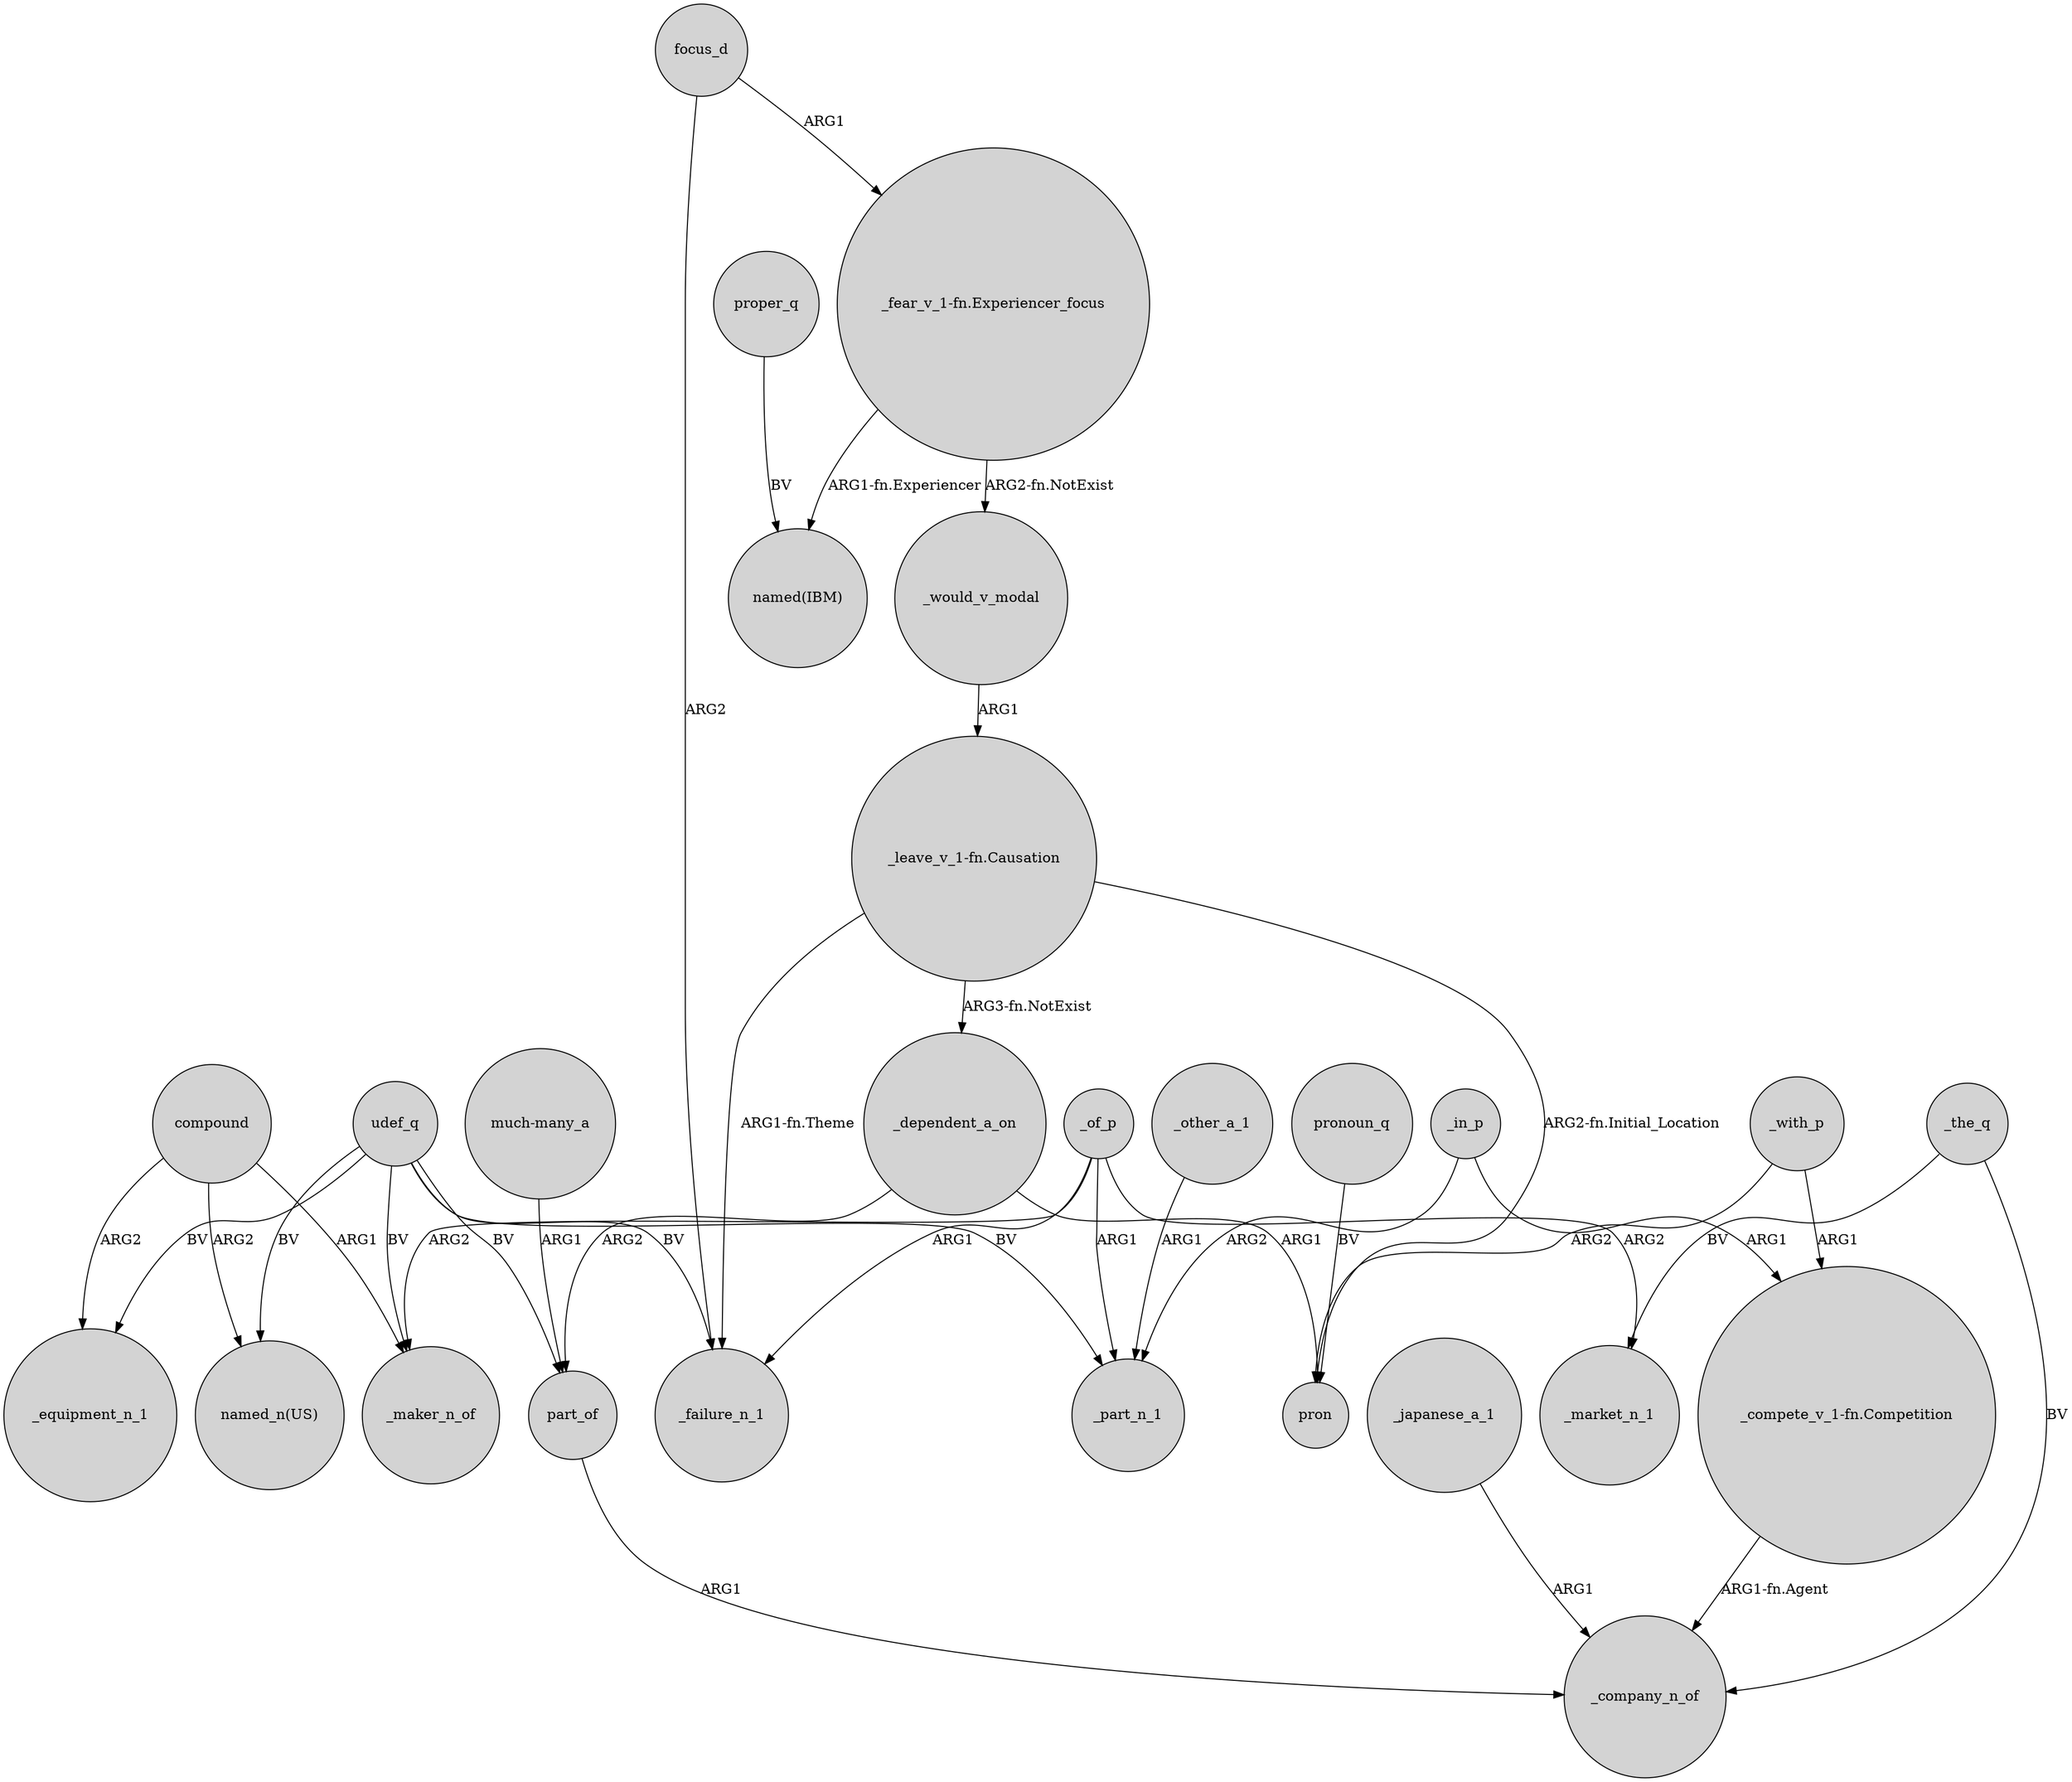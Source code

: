 digraph {
	node [shape=circle style=filled]
	udef_q -> _equipment_n_1 [label=BV]
	_dependent_a_on -> part_of [label=ARG2]
	udef_q -> "named_n(US)" [label=BV]
	"_leave_v_1-fn.Causation" -> _failure_n_1 [label="ARG1-fn.Theme"]
	udef_q -> part_of [label=BV]
	"_compete_v_1-fn.Competition" -> _company_n_of [label="ARG1-fn.Agent"]
	"_leave_v_1-fn.Causation" -> _dependent_a_on [label="ARG3-fn.NotExist"]
	_in_p -> _part_n_1 [label=ARG2]
	compound -> _equipment_n_1 [label=ARG2]
	"much-many_a" -> part_of [label=ARG1]
	_of_p -> _failure_n_1 [label=ARG1]
	_of_p -> _maker_n_of [label=ARG2]
	compound -> _maker_n_of [label=ARG1]
	proper_q -> "named(IBM)" [label=BV]
	_of_p -> _part_n_1 [label=ARG1]
	compound -> "named_n(US)" [label=ARG2]
	_the_q -> _company_n_of [label=BV]
	_of_p -> _market_n_1 [label=ARG2]
	pronoun_q -> pron [label=BV]
	_would_v_modal -> "_leave_v_1-fn.Causation" [label=ARG1]
	_japanese_a_1 -> _company_n_of [label=ARG1]
	"_leave_v_1-fn.Causation" -> pron [label="ARG2-fn.Initial_Location"]
	part_of -> _company_n_of [label=ARG1]
	focus_d -> _failure_n_1 [label=ARG2]
	focus_d -> "_fear_v_1-fn.Experiencer_focus" [label=ARG1]
	_other_a_1 -> _part_n_1 [label=ARG1]
	udef_q -> _failure_n_1 [label=BV]
	udef_q -> _maker_n_of [label=BV]
	_dependent_a_on -> pron [label=ARG1]
	udef_q -> _part_n_1 [label=BV]
	"_fear_v_1-fn.Experiencer_focus" -> _would_v_modal [label="ARG2-fn.NotExist"]
	_with_p -> pron [label=ARG2]
	_the_q -> _market_n_1 [label=BV]
	_with_p -> "_compete_v_1-fn.Competition" [label=ARG1]
	"_fear_v_1-fn.Experiencer_focus" -> "named(IBM)" [label="ARG1-fn.Experiencer"]
	_in_p -> "_compete_v_1-fn.Competition" [label=ARG1]
}

